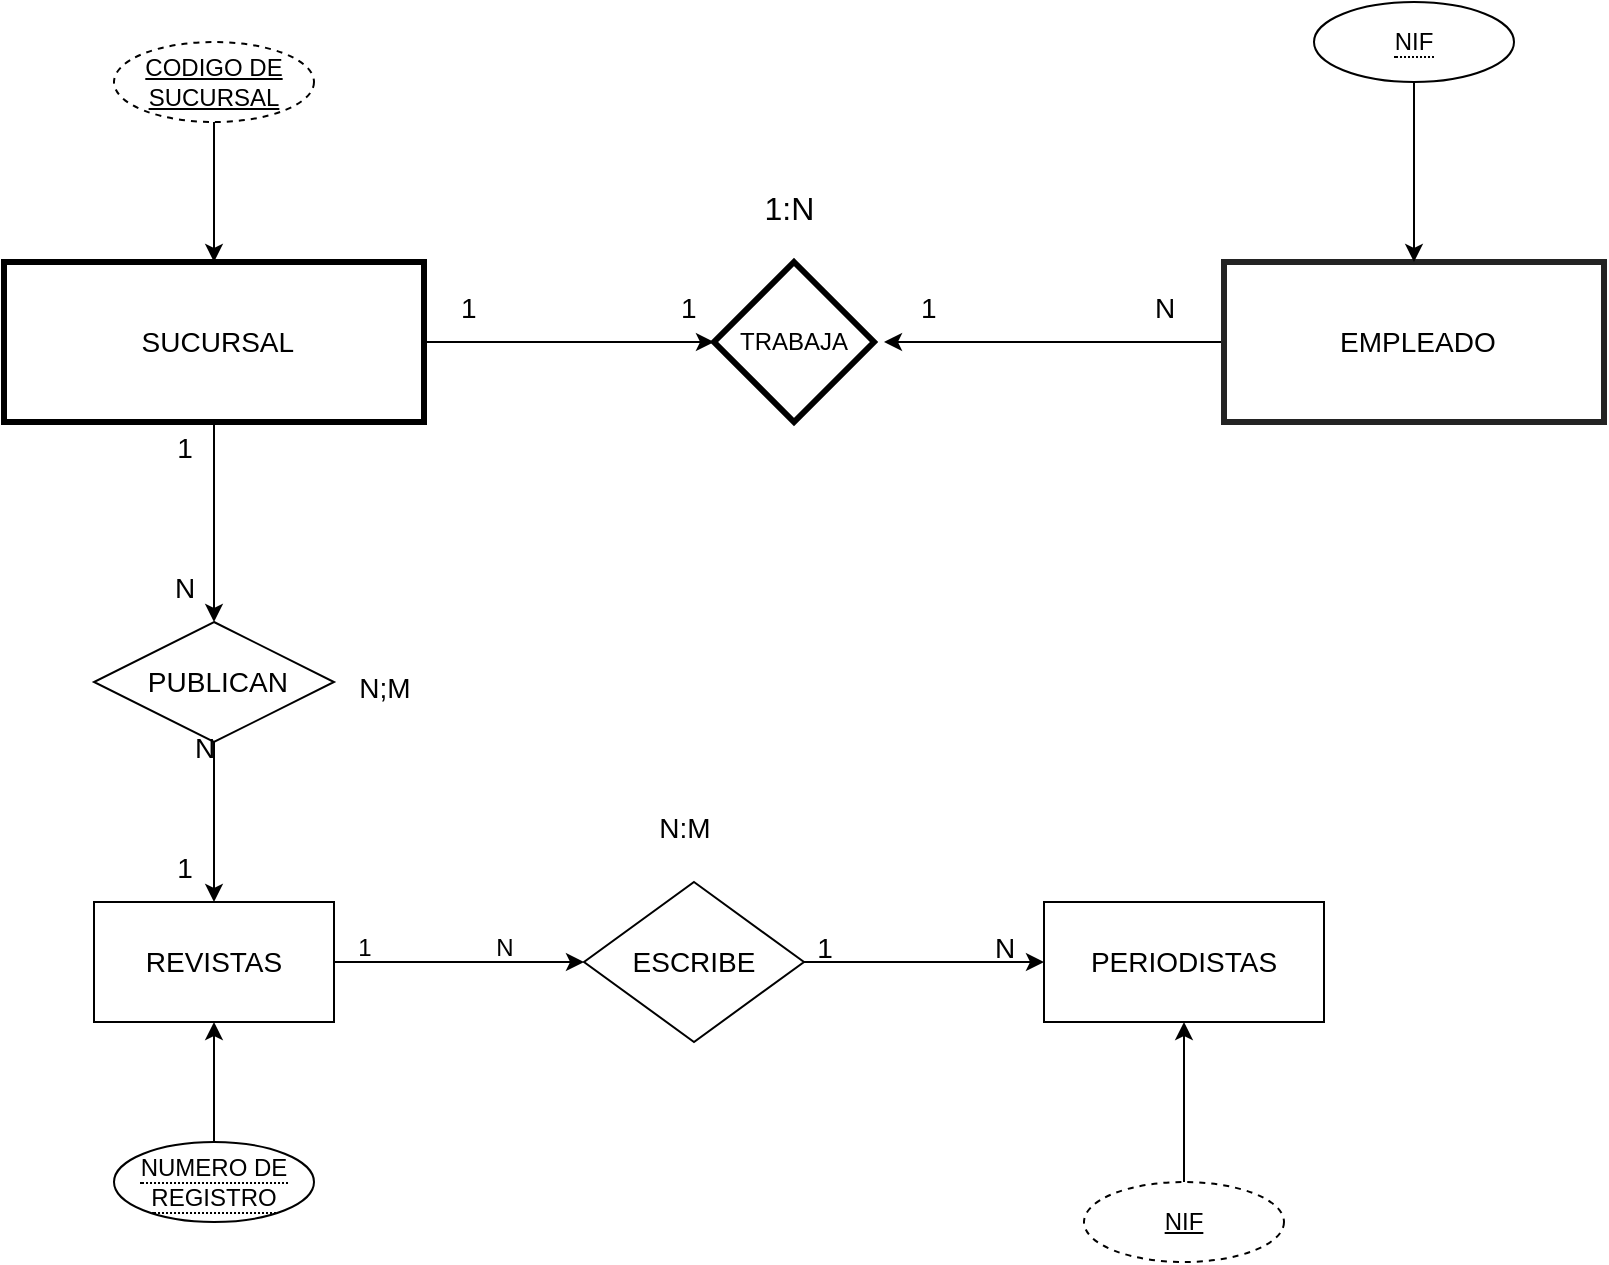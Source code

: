 <mxfile version="22.1.9" type="github">
  <diagram name="Página-1" id="hVuZTrv9UDWb_Pdv-dWT">
    <mxGraphModel dx="934" dy="1833" grid="1" gridSize="10" guides="1" tooltips="1" connect="1" arrows="1" fold="1" page="1" pageScale="1" pageWidth="827" pageHeight="1169" background="none" math="0" shadow="0">
      <root>
        <mxCell id="0" />
        <mxCell id="1" parent="0" />
        <mxCell id="pM-lOzd54juHD0WncM6g-22" value="" style="edgeStyle=orthogonalEdgeStyle;rounded=0;orthogonalLoop=1;jettySize=auto;html=1;" edge="1" parent="1" source="pM-lOzd54juHD0WncM6g-3" target="pM-lOzd54juHD0WncM6g-21">
          <mxGeometry relative="1" as="geometry" />
        </mxCell>
        <mxCell id="pM-lOzd54juHD0WncM6g-3" value="&amp;nbsp;SUCURSAL" style="whiteSpace=wrap;html=1;align=center;strokeColor=default;strokeWidth=3;fillColor=#ffffff;fontSize=14;" vertex="1" parent="1">
          <mxGeometry x="10" y="80" width="210" height="80" as="geometry" />
        </mxCell>
        <mxCell id="pM-lOzd54juHD0WncM6g-24" value="" style="edgeStyle=orthogonalEdgeStyle;rounded=0;orthogonalLoop=1;jettySize=auto;html=1;" edge="1" parent="1" source="pM-lOzd54juHD0WncM6g-5">
          <mxGeometry relative="1" as="geometry">
            <mxPoint x="450" y="120" as="targetPoint" />
          </mxGeometry>
        </mxCell>
        <mxCell id="pM-lOzd54juHD0WncM6g-5" value="&amp;nbsp;EMPLEADO" style="whiteSpace=wrap;html=1;align=center;strokeColor=#232323;strokeWidth=3;fillColor=#ffffff;fontSize=14;" vertex="1" parent="1">
          <mxGeometry x="620" y="80" width="190" height="80" as="geometry" />
        </mxCell>
        <mxCell id="pM-lOzd54juHD0WncM6g-21" value="TRABAJA" style="rhombus;whiteSpace=wrap;html=1;fillColor=#ffffff;strokeWidth=3;" vertex="1" parent="1">
          <mxGeometry x="365" y="80" width="80" height="80" as="geometry" />
        </mxCell>
        <mxCell id="pM-lOzd54juHD0WncM6g-27" value="" style="edgeStyle=orthogonalEdgeStyle;rounded=0;orthogonalLoop=1;jettySize=auto;html=1;" edge="1" parent="1" source="pM-lOzd54juHD0WncM6g-3" target="pM-lOzd54juHD0WncM6g-16">
          <mxGeometry relative="1" as="geometry">
            <mxPoint x="115" y="320" as="targetPoint" />
            <mxPoint x="115" y="160" as="sourcePoint" />
          </mxGeometry>
        </mxCell>
        <mxCell id="pM-lOzd54juHD0WncM6g-42" value="" style="edgeStyle=orthogonalEdgeStyle;rounded=0;orthogonalLoop=1;jettySize=auto;html=1;" edge="1" parent="1" source="pM-lOzd54juHD0WncM6g-16" target="pM-lOzd54juHD0WncM6g-41">
          <mxGeometry relative="1" as="geometry" />
        </mxCell>
        <mxCell id="pM-lOzd54juHD0WncM6g-16" value="&amp;nbsp;PUBLICAN" style="shape=rhombus;perimeter=rhombusPerimeter;whiteSpace=wrap;html=1;align=center;fontSize=14;" vertex="1" parent="1">
          <mxGeometry x="55" y="260" width="120" height="60" as="geometry" />
        </mxCell>
        <mxCell id="pM-lOzd54juHD0WncM6g-29" value="&amp;nbsp;1:N" style="text;html=1;align=center;verticalAlign=middle;resizable=0;points=[];autosize=1;strokeColor=none;fillColor=none;fontSize=16;" vertex="1" parent="1">
          <mxGeometry x="375" y="38" width="50" height="30" as="geometry" />
        </mxCell>
        <mxCell id="pM-lOzd54juHD0WncM6g-30" value="N" style="text;html=1;align=center;verticalAlign=middle;resizable=0;points=[];autosize=1;strokeColor=none;fillColor=none;fontSize=14;" vertex="1" parent="1">
          <mxGeometry x="575" y="88" width="30" height="30" as="geometry" />
        </mxCell>
        <mxCell id="pM-lOzd54juHD0WncM6g-31" value="&amp;nbsp;1" style="text;html=1;align=center;verticalAlign=middle;resizable=0;points=[];autosize=1;strokeColor=none;fillColor=none;fontSize=14;" vertex="1" parent="1">
          <mxGeometry x="450" y="88" width="40" height="30" as="geometry" />
        </mxCell>
        <mxCell id="pM-lOzd54juHD0WncM6g-32" value="&amp;nbsp;1" style="text;html=1;align=center;verticalAlign=middle;resizable=0;points=[];autosize=1;strokeColor=none;fillColor=none;fontSize=14;" vertex="1" parent="1">
          <mxGeometry x="220" y="88" width="40" height="30" as="geometry" />
        </mxCell>
        <mxCell id="pM-lOzd54juHD0WncM6g-33" value="&amp;nbsp;1" style="text;html=1;align=center;verticalAlign=middle;resizable=0;points=[];autosize=1;strokeColor=none;fillColor=none;fontSize=14;" vertex="1" parent="1">
          <mxGeometry x="330" y="88" width="40" height="30" as="geometry" />
        </mxCell>
        <mxCell id="pM-lOzd54juHD0WncM6g-34" value="N" style="text;html=1;align=center;verticalAlign=middle;resizable=0;points=[];autosize=1;strokeColor=none;fillColor=none;fontSize=14;" vertex="1" parent="1">
          <mxGeometry x="85" y="228" width="30" height="30" as="geometry" />
        </mxCell>
        <mxCell id="pM-lOzd54juHD0WncM6g-35" value="1" style="text;html=1;align=center;verticalAlign=middle;resizable=0;points=[];autosize=1;strokeColor=none;fillColor=none;fontSize=14;" vertex="1" parent="1">
          <mxGeometry x="85" y="158" width="30" height="30" as="geometry" />
        </mxCell>
        <mxCell id="pM-lOzd54juHD0WncM6g-47" value="" style="edgeStyle=orthogonalEdgeStyle;rounded=0;orthogonalLoop=1;jettySize=auto;html=1;" edge="1" parent="1" source="pM-lOzd54juHD0WncM6g-41" target="pM-lOzd54juHD0WncM6g-46">
          <mxGeometry relative="1" as="geometry" />
        </mxCell>
        <mxCell id="pM-lOzd54juHD0WncM6g-41" value="REVISTAS" style="whiteSpace=wrap;html=1;fontSize=14;" vertex="1" parent="1">
          <mxGeometry x="55" y="400" width="120" height="60" as="geometry" />
        </mxCell>
        <mxCell id="pM-lOzd54juHD0WncM6g-43" value="N;M" style="text;html=1;align=center;verticalAlign=middle;resizable=0;points=[];autosize=1;strokeColor=none;fillColor=none;fontSize=14;" vertex="1" parent="1">
          <mxGeometry x="175" y="278" width="50" height="30" as="geometry" />
        </mxCell>
        <mxCell id="pM-lOzd54juHD0WncM6g-44" value="N" style="text;html=1;align=center;verticalAlign=middle;resizable=0;points=[];autosize=1;strokeColor=none;fillColor=none;fontSize=14;" vertex="1" parent="1">
          <mxGeometry x="95" y="308" width="30" height="30" as="geometry" />
        </mxCell>
        <mxCell id="pM-lOzd54juHD0WncM6g-45" value="1" style="text;html=1;align=center;verticalAlign=middle;resizable=0;points=[];autosize=1;strokeColor=none;fillColor=none;fontSize=14;" vertex="1" parent="1">
          <mxGeometry x="85" y="368" width="30" height="30" as="geometry" />
        </mxCell>
        <mxCell id="pM-lOzd54juHD0WncM6g-55" value="" style="edgeStyle=orthogonalEdgeStyle;rounded=0;orthogonalLoop=1;jettySize=auto;html=1;" edge="1" parent="1" source="pM-lOzd54juHD0WncM6g-46" target="pM-lOzd54juHD0WncM6g-48">
          <mxGeometry relative="1" as="geometry" />
        </mxCell>
        <mxCell id="pM-lOzd54juHD0WncM6g-46" value="ESCRIBE" style="rhombus;whiteSpace=wrap;html=1;fontSize=14;" vertex="1" parent="1">
          <mxGeometry x="300" y="390" width="110" height="80" as="geometry" />
        </mxCell>
        <mxCell id="pM-lOzd54juHD0WncM6g-48" value="PERIODISTAS" style="whiteSpace=wrap;html=1;fontSize=14;" vertex="1" parent="1">
          <mxGeometry x="530" y="400" width="140" height="60" as="geometry" />
        </mxCell>
        <mxCell id="pM-lOzd54juHD0WncM6g-50" value="1" style="text;html=1;align=center;verticalAlign=middle;resizable=0;points=[];autosize=1;strokeColor=none;fillColor=none;" vertex="1" parent="1">
          <mxGeometry x="175" y="408" width="30" height="30" as="geometry" />
        </mxCell>
        <mxCell id="pM-lOzd54juHD0WncM6g-51" value="N" style="text;html=1;align=center;verticalAlign=middle;resizable=0;points=[];autosize=1;strokeColor=none;fillColor=none;" vertex="1" parent="1">
          <mxGeometry x="245" y="408" width="30" height="30" as="geometry" />
        </mxCell>
        <mxCell id="pM-lOzd54juHD0WncM6g-54" value="&amp;nbsp;" style="text;html=1;align=center;verticalAlign=middle;resizable=0;points=[];autosize=1;strokeColor=none;fillColor=none;" vertex="1" parent="1">
          <mxGeometry x="295" y="348" width="30" height="30" as="geometry" />
        </mxCell>
        <mxCell id="pM-lOzd54juHD0WncM6g-56" value="1" style="text;html=1;align=center;verticalAlign=middle;resizable=0;points=[];autosize=1;strokeColor=none;fillColor=none;fontSize=14;" vertex="1" parent="1">
          <mxGeometry x="405" y="408" width="30" height="30" as="geometry" />
        </mxCell>
        <mxCell id="pM-lOzd54juHD0WncM6g-57" value="N" style="text;html=1;align=center;verticalAlign=middle;resizable=0;points=[];autosize=1;strokeColor=none;fillColor=none;fontSize=14;" vertex="1" parent="1">
          <mxGeometry x="495" y="408" width="30" height="30" as="geometry" />
        </mxCell>
        <mxCell id="pM-lOzd54juHD0WncM6g-58" value="N:M" style="text;html=1;align=center;verticalAlign=middle;resizable=0;points=[];autosize=1;strokeColor=none;fillColor=none;fontSize=14;" vertex="1" parent="1">
          <mxGeometry x="325" y="348" width="50" height="30" as="geometry" />
        </mxCell>
        <mxCell id="pM-lOzd54juHD0WncM6g-62" style="edgeStyle=orthogonalEdgeStyle;rounded=0;orthogonalLoop=1;jettySize=auto;html=1;entryX=0.5;entryY=0;entryDx=0;entryDy=0;" edge="1" parent="1" source="pM-lOzd54juHD0WncM6g-61" target="pM-lOzd54juHD0WncM6g-3">
          <mxGeometry relative="1" as="geometry" />
        </mxCell>
        <mxCell id="pM-lOzd54juHD0WncM6g-61" value="CODIGO DE SUCURSAL" style="ellipse;whiteSpace=wrap;html=1;align=center;dashed=1;fontStyle=4" vertex="1" parent="1">
          <mxGeometry x="65" y="-30" width="100" height="40" as="geometry" />
        </mxCell>
        <mxCell id="pM-lOzd54juHD0WncM6g-67" value="" style="edgeStyle=orthogonalEdgeStyle;rounded=0;orthogonalLoop=1;jettySize=auto;html=1;" edge="1" parent="1" source="pM-lOzd54juHD0WncM6g-63" target="pM-lOzd54juHD0WncM6g-5">
          <mxGeometry relative="1" as="geometry" />
        </mxCell>
        <mxCell id="pM-lOzd54juHD0WncM6g-63" value="&lt;span style=&quot;border-bottom: 1px dotted&quot;&gt;NIF&lt;/span&gt;" style="ellipse;whiteSpace=wrap;html=1;align=center;" vertex="1" parent="1">
          <mxGeometry x="665" y="-50" width="100" height="40" as="geometry" />
        </mxCell>
        <mxCell id="pM-lOzd54juHD0WncM6g-70" value="" style="edgeStyle=orthogonalEdgeStyle;rounded=0;orthogonalLoop=1;jettySize=auto;html=1;" edge="1" parent="1" source="pM-lOzd54juHD0WncM6g-69" target="pM-lOzd54juHD0WncM6g-41">
          <mxGeometry relative="1" as="geometry" />
        </mxCell>
        <mxCell id="pM-lOzd54juHD0WncM6g-69" value="&lt;span style=&quot;border-bottom: 1px dotted&quot;&gt;NUMERO DE REGISTRO&lt;/span&gt;" style="ellipse;whiteSpace=wrap;html=1;align=center;" vertex="1" parent="1">
          <mxGeometry x="65" y="520" width="100" height="40" as="geometry" />
        </mxCell>
        <mxCell id="pM-lOzd54juHD0WncM6g-72" value="" style="edgeStyle=orthogonalEdgeStyle;rounded=0;orthogonalLoop=1;jettySize=auto;html=1;" edge="1" parent="1" source="pM-lOzd54juHD0WncM6g-71" target="pM-lOzd54juHD0WncM6g-48">
          <mxGeometry relative="1" as="geometry" />
        </mxCell>
        <mxCell id="pM-lOzd54juHD0WncM6g-71" value="NIF" style="ellipse;whiteSpace=wrap;html=1;align=center;dashed=1;fontStyle=4" vertex="1" parent="1">
          <mxGeometry x="550" y="540" width="100" height="40" as="geometry" />
        </mxCell>
      </root>
    </mxGraphModel>
  </diagram>
</mxfile>
